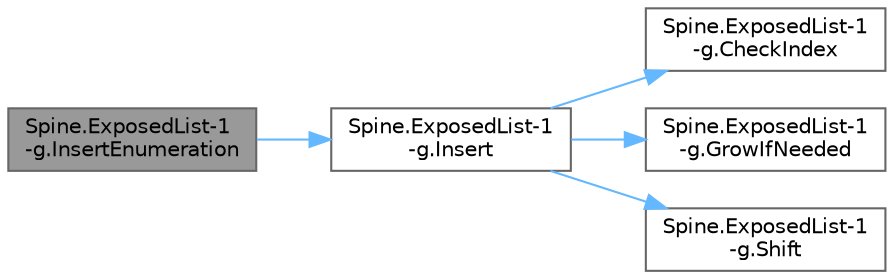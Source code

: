 digraph "Spine.ExposedList-1-g.InsertEnumeration"
{
 // LATEX_PDF_SIZE
  bgcolor="transparent";
  edge [fontname=Helvetica,fontsize=10,labelfontname=Helvetica,labelfontsize=10];
  node [fontname=Helvetica,fontsize=10,shape=box,height=0.2,width=0.4];
  rankdir="LR";
  Node1 [id="Node000001",label="Spine.ExposedList-1\l-g.InsertEnumeration",height=0.2,width=0.4,color="gray40", fillcolor="grey60", style="filled", fontcolor="black",tooltip=" "];
  Node1 -> Node2 [id="edge5_Node000001_Node000002",color="steelblue1",style="solid",tooltip=" "];
  Node2 [id="Node000002",label="Spine.ExposedList-1\l-g.Insert",height=0.2,width=0.4,color="grey40", fillcolor="white", style="filled",URL="$class_spine_1_1_exposed_list-1-g.html#a38e85d623e6387121f3e2fac8402eb37",tooltip=" "];
  Node2 -> Node3 [id="edge6_Node000002_Node000003",color="steelblue1",style="solid",tooltip=" "];
  Node3 [id="Node000003",label="Spine.ExposedList-1\l-g.CheckIndex",height=0.2,width=0.4,color="grey40", fillcolor="white", style="filled",URL="$class_spine_1_1_exposed_list-1-g.html#afe50c7a9c36b0ebc08af0f43413b5818",tooltip=" "];
  Node2 -> Node4 [id="edge7_Node000002_Node000004",color="steelblue1",style="solid",tooltip=" "];
  Node4 [id="Node000004",label="Spine.ExposedList-1\l-g.GrowIfNeeded",height=0.2,width=0.4,color="grey40", fillcolor="white", style="filled",URL="$class_spine_1_1_exposed_list-1-g.html#a5f11b60d3d61d4c3cbe5a2107ddac6c3",tooltip=" "];
  Node2 -> Node5 [id="edge8_Node000002_Node000005",color="steelblue1",style="solid",tooltip=" "];
  Node5 [id="Node000005",label="Spine.ExposedList-1\l-g.Shift",height=0.2,width=0.4,color="grey40", fillcolor="white", style="filled",URL="$class_spine_1_1_exposed_list-1-g.html#ac0eb9a0def900653c0c6ba62475a2289",tooltip=" "];
}
